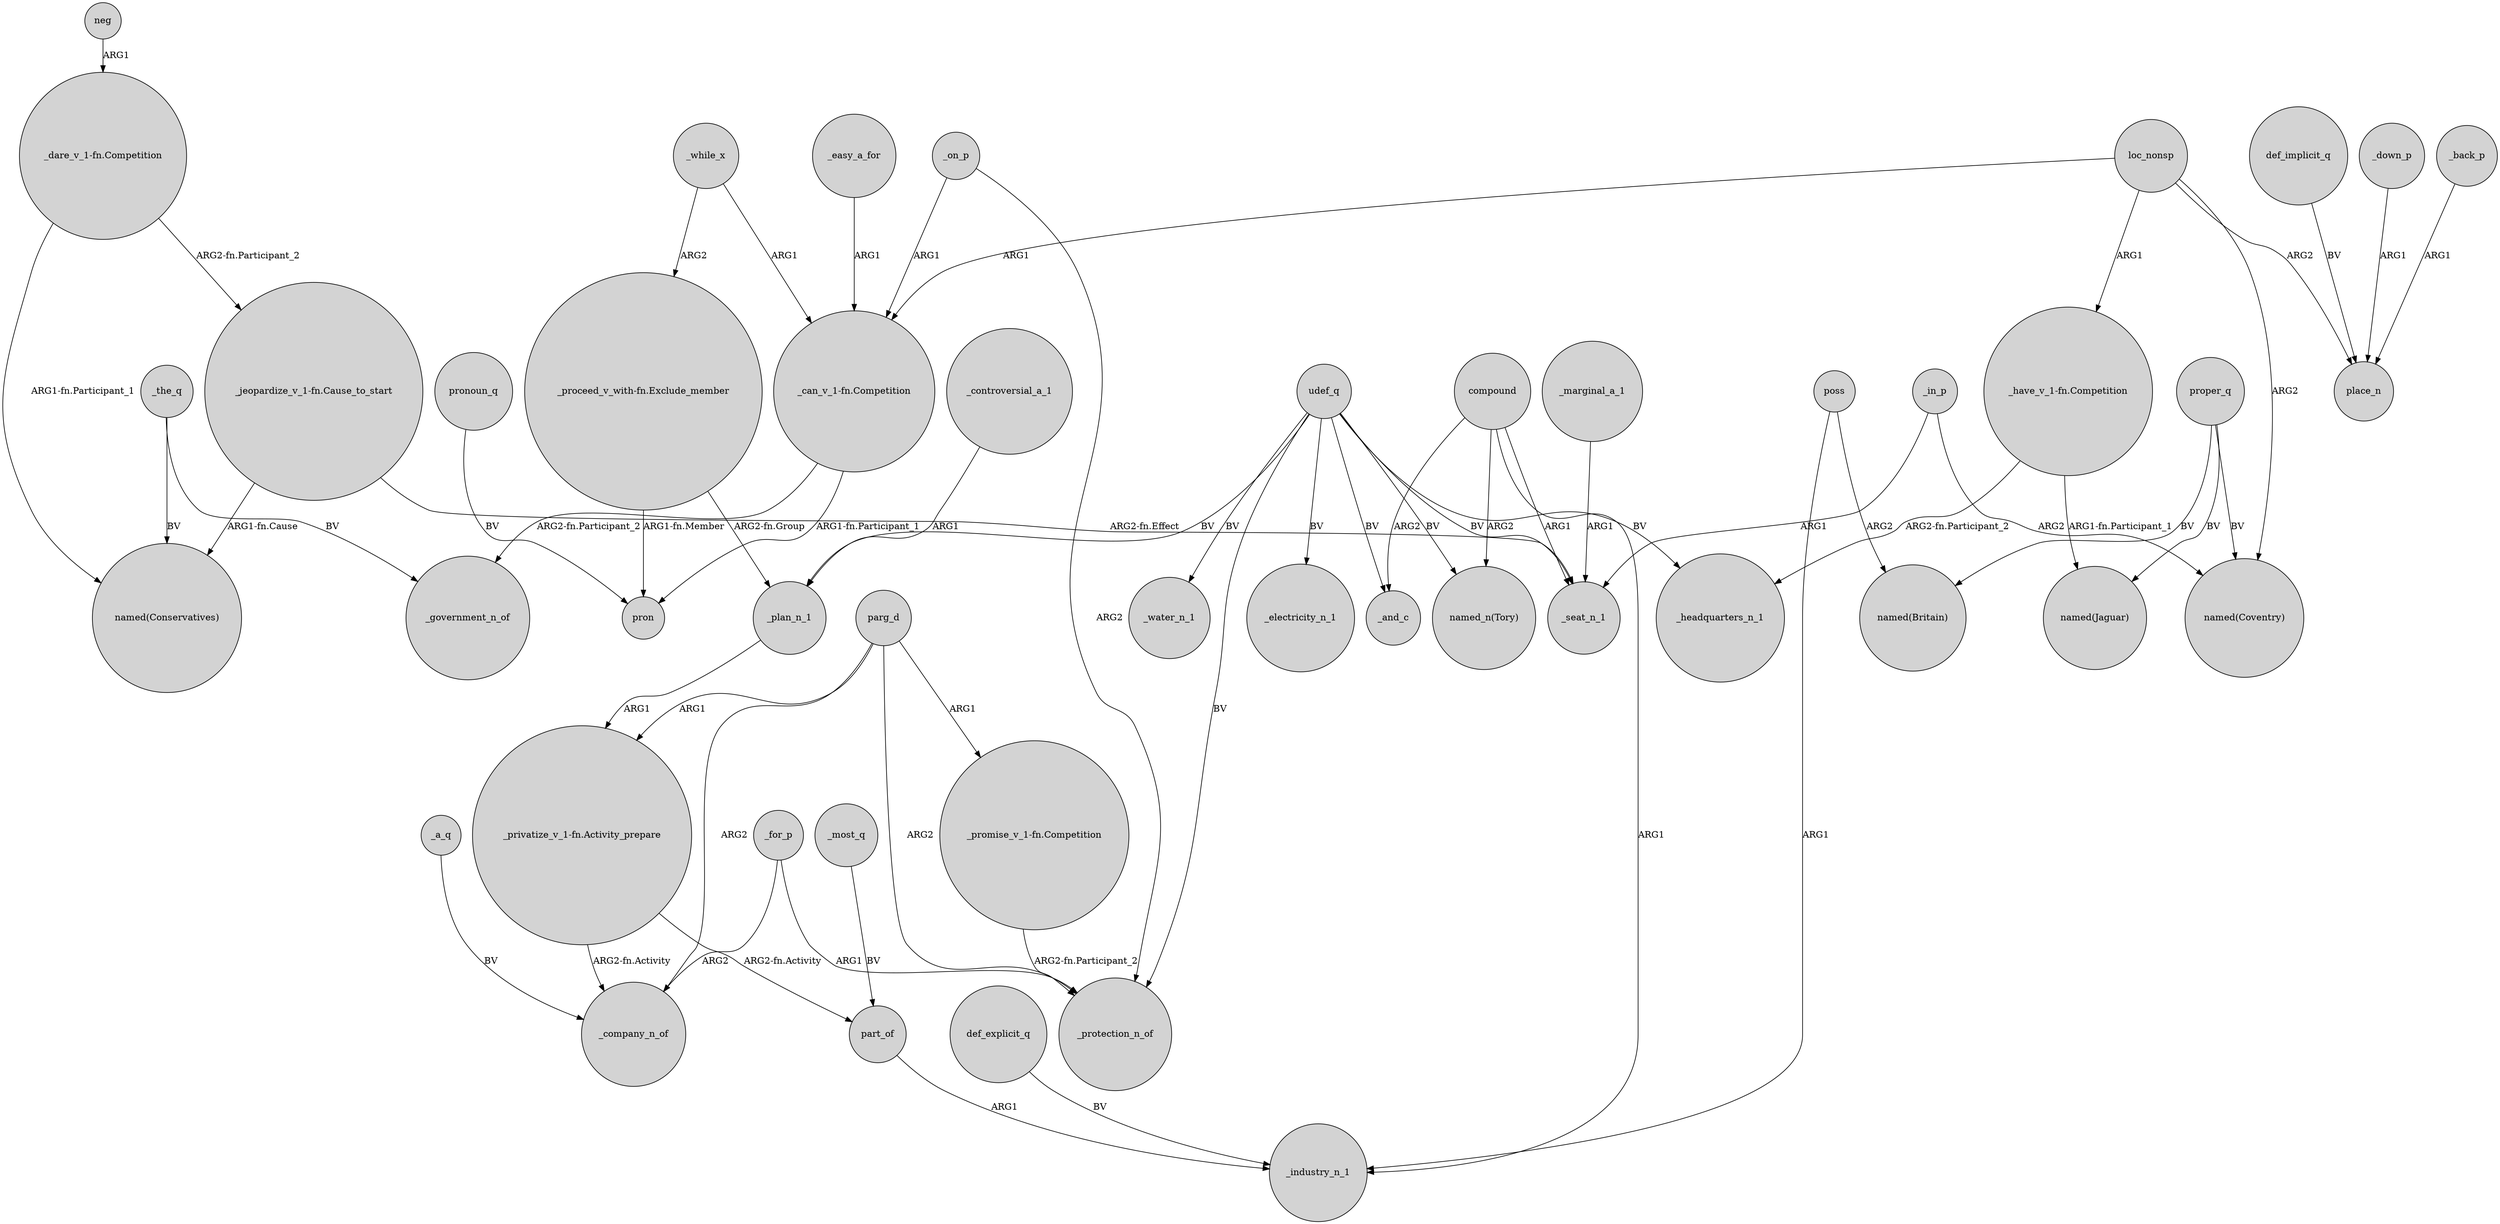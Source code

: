 digraph {
	node [shape=circle style=filled]
	"_jeopardize_v_1-fn.Cause_to_start" -> "named(Conservatives)" [label="ARG1-fn.Cause"]
	udef_q -> "named_n(Tory)" [label=BV]
	_controversial_a_1 -> _plan_n_1 [label=ARG1]
	def_implicit_q -> place_n [label=BV]
	parg_d -> _protection_n_of [label=ARG2]
	_for_p -> _protection_n_of [label=ARG1]
	_down_p -> place_n [label=ARG1]
	_easy_a_for -> "_can_v_1-fn.Competition" [label=ARG1]
	def_explicit_q -> _industry_n_1 [label=BV]
	"_proceed_v_with-fn.Exclude_member" -> _plan_n_1 [label="ARG2-fn.Group"]
	"_proceed_v_with-fn.Exclude_member" -> pron [label="ARG1-fn.Member"]
	compound -> _seat_n_1 [label=ARG1]
	"_promise_v_1-fn.Competition" -> _protection_n_of [label="ARG2-fn.Participant_2"]
	_a_q -> _company_n_of [label=BV]
	udef_q -> _electricity_n_1 [label=BV]
	parg_d -> _company_n_of [label=ARG2]
	_in_p -> "named(Coventry)" [label=ARG2]
	udef_q -> _water_n_1 [label=BV]
	"_privatize_v_1-fn.Activity_prepare" -> part_of [label="ARG2-fn.Activity"]
	udef_q -> _and_c [label=BV]
	"_have_v_1-fn.Competition" -> "named(Jaguar)" [label="ARG1-fn.Participant_1"]
	compound -> "named_n(Tory)" [label=ARG2]
	"_privatize_v_1-fn.Activity_prepare" -> _company_n_of [label="ARG2-fn.Activity"]
	compound -> _and_c [label=ARG2]
	_while_x -> "_proceed_v_with-fn.Exclude_member" [label=ARG2]
	loc_nonsp -> "_can_v_1-fn.Competition" [label=ARG1]
	_plan_n_1 -> "_privatize_v_1-fn.Activity_prepare" [label=ARG1]
	compound -> _industry_n_1 [label=ARG1]
	poss -> "named(Britain)" [label=ARG2]
	_marginal_a_1 -> _seat_n_1 [label=ARG1]
	pronoun_q -> pron [label=BV]
	"_have_v_1-fn.Competition" -> _headquarters_n_1 [label="ARG2-fn.Participant_2"]
	udef_q -> _protection_n_of [label=BV]
	_while_x -> "_can_v_1-fn.Competition" [label=ARG1]
	"_jeopardize_v_1-fn.Cause_to_start" -> _seat_n_1 [label="ARG2-fn.Effect"]
	"_can_v_1-fn.Competition" -> pron [label="ARG1-fn.Participant_1"]
	_most_q -> part_of [label=BV]
	_back_p -> place_n [label=ARG1]
	neg -> "_dare_v_1-fn.Competition" [label=ARG1]
	proper_q -> "named(Britain)" [label=BV]
	udef_q -> _seat_n_1 [label=BV]
	"_dare_v_1-fn.Competition" -> "_jeopardize_v_1-fn.Cause_to_start" [label="ARG2-fn.Participant_2"]
	part_of -> _industry_n_1 [label=ARG1]
	parg_d -> "_privatize_v_1-fn.Activity_prepare" [label=ARG1]
	proper_q -> "named(Jaguar)" [label=BV]
	_the_q -> "named(Conservatives)" [label=BV]
	loc_nonsp -> "_have_v_1-fn.Competition" [label=ARG1]
	_in_p -> _seat_n_1 [label=ARG1]
	_the_q -> _government_n_of [label=BV]
	_for_p -> _company_n_of [label=ARG2]
	loc_nonsp -> "named(Coventry)" [label=ARG2]
	poss -> _industry_n_1 [label=ARG1]
	"_can_v_1-fn.Competition" -> _government_n_of [label="ARG2-fn.Participant_2"]
	_on_p -> "_can_v_1-fn.Competition" [label=ARG1]
	loc_nonsp -> place_n [label=ARG2]
	udef_q -> _headquarters_n_1 [label=BV]
	"_dare_v_1-fn.Competition" -> "named(Conservatives)" [label="ARG1-fn.Participant_1"]
	udef_q -> _plan_n_1 [label=BV]
	parg_d -> "_promise_v_1-fn.Competition" [label=ARG1]
	proper_q -> "named(Coventry)" [label=BV]
	_on_p -> _protection_n_of [label=ARG2]
}
